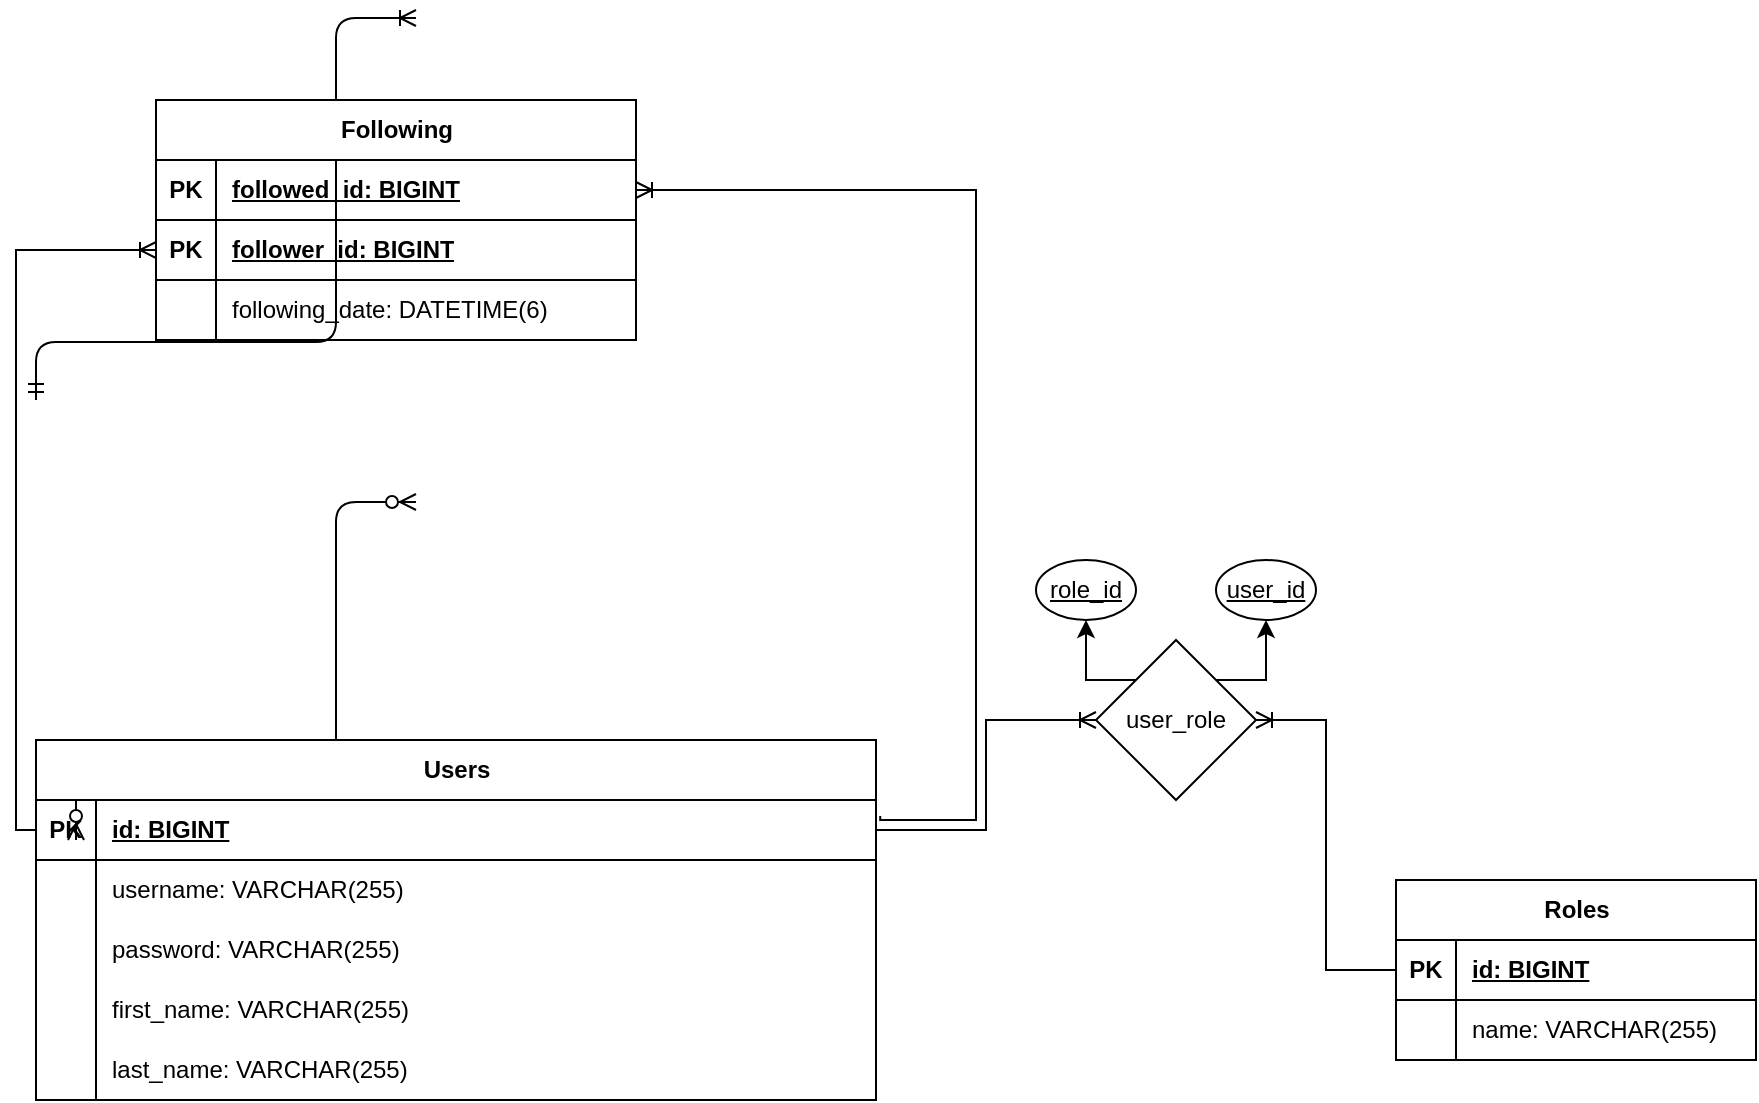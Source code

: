 <mxfile version="21.6.8" type="device">
  <diagram name="Page-1" id="e56a1550-8fbb-45ad-956c-1786394a9013">
    <mxGraphModel dx="1034" dy="604" grid="1" gridSize="10" guides="1" tooltips="1" connect="1" arrows="1" fold="1" page="1" pageScale="1" pageWidth="1100" pageHeight="850" background="none" math="0" shadow="0">
      <root>
        <mxCell id="0" />
        <mxCell id="1" parent="0" />
        <mxCell id="2e49270ec7c68f3f-55" value="" style="edgeStyle=orthogonalEdgeStyle;html=1;endArrow=ERoneToMany;startArrow=ERmandOne;labelBackgroundColor=none;fontFamily=Verdana;fontSize=14;entryX=0;entryY=0.5;exitX=0;exitY=0.5;" parent="1" source="2e49270ec7c68f3f-20" edge="1">
          <mxGeometry width="100" height="100" relative="1" as="geometry">
            <mxPoint x="100" y="430" as="sourcePoint" />
            <mxPoint x="290" y="239" as="targetPoint" />
            <Array as="points">
              <mxPoint x="250" y="401" />
              <mxPoint x="250" y="239" />
            </Array>
          </mxGeometry>
        </mxCell>
        <mxCell id="2e49270ec7c68f3f-56" value="" style="edgeStyle=orthogonalEdgeStyle;html=1;endArrow=ERzeroToMany;endFill=1;startArrow=ERzeroToMany;labelBackgroundColor=none;fontFamily=Verdana;fontSize=14;entryX=0;entryY=0.5;exitX=0;exitY=0.5;" parent="1" source="2e49270ec7c68f3f-49" edge="1">
          <mxGeometry width="100" height="100" relative="1" as="geometry">
            <mxPoint x="120" y="650" as="sourcePoint" />
            <mxPoint x="290" y="481" as="targetPoint" />
            <Array as="points">
              <mxPoint x="250" y="621" />
              <mxPoint x="250" y="481" />
            </Array>
          </mxGeometry>
        </mxCell>
        <mxCell id="4zGWbmKvkxqkh-5KBnVK-1" value="Users" style="shape=table;startSize=30;container=1;collapsible=1;childLayout=tableLayout;fixedRows=1;rowLines=0;fontStyle=1;align=center;resizeLast=1;html=1;" vertex="1" parent="1">
          <mxGeometry x="100" y="600" width="420" height="180" as="geometry" />
        </mxCell>
        <mxCell id="4zGWbmKvkxqkh-5KBnVK-2" value="" style="shape=tableRow;horizontal=0;startSize=0;swimlaneHead=0;swimlaneBody=0;fillColor=none;collapsible=0;dropTarget=0;points=[[0,0.5],[1,0.5]];portConstraint=eastwest;top=0;left=0;right=0;bottom=1;" vertex="1" parent="4zGWbmKvkxqkh-5KBnVK-1">
          <mxGeometry y="30" width="420" height="30" as="geometry" />
        </mxCell>
        <mxCell id="4zGWbmKvkxqkh-5KBnVK-3" value="PK" style="shape=partialRectangle;connectable=0;fillColor=none;top=0;left=0;bottom=0;right=0;fontStyle=1;overflow=hidden;whiteSpace=wrap;html=1;" vertex="1" parent="4zGWbmKvkxqkh-5KBnVK-2">
          <mxGeometry width="30" height="30" as="geometry">
            <mxRectangle width="30" height="30" as="alternateBounds" />
          </mxGeometry>
        </mxCell>
        <mxCell id="4zGWbmKvkxqkh-5KBnVK-4" value="id: BIGINT" style="shape=partialRectangle;connectable=0;fillColor=none;top=0;left=0;bottom=0;right=0;align=left;spacingLeft=6;fontStyle=5;overflow=hidden;whiteSpace=wrap;html=1;" vertex="1" parent="4zGWbmKvkxqkh-5KBnVK-2">
          <mxGeometry x="30" width="390" height="30" as="geometry">
            <mxRectangle width="390" height="30" as="alternateBounds" />
          </mxGeometry>
        </mxCell>
        <mxCell id="4zGWbmKvkxqkh-5KBnVK-5" value="" style="shape=tableRow;horizontal=0;startSize=0;swimlaneHead=0;swimlaneBody=0;fillColor=none;collapsible=0;dropTarget=0;points=[[0,0.5],[1,0.5]];portConstraint=eastwest;top=0;left=0;right=0;bottom=0;" vertex="1" parent="4zGWbmKvkxqkh-5KBnVK-1">
          <mxGeometry y="60" width="420" height="30" as="geometry" />
        </mxCell>
        <mxCell id="4zGWbmKvkxqkh-5KBnVK-6" value="" style="shape=partialRectangle;connectable=0;fillColor=none;top=0;left=0;bottom=0;right=0;editable=1;overflow=hidden;whiteSpace=wrap;html=1;" vertex="1" parent="4zGWbmKvkxqkh-5KBnVK-5">
          <mxGeometry width="30" height="30" as="geometry">
            <mxRectangle width="30" height="30" as="alternateBounds" />
          </mxGeometry>
        </mxCell>
        <mxCell id="4zGWbmKvkxqkh-5KBnVK-7" value="username: VARCHAR(255)" style="shape=partialRectangle;connectable=0;fillColor=none;top=0;left=0;bottom=0;right=0;align=left;spacingLeft=6;overflow=hidden;whiteSpace=wrap;html=1;" vertex="1" parent="4zGWbmKvkxqkh-5KBnVK-5">
          <mxGeometry x="30" width="390" height="30" as="geometry">
            <mxRectangle width="390" height="30" as="alternateBounds" />
          </mxGeometry>
        </mxCell>
        <mxCell id="4zGWbmKvkxqkh-5KBnVK-8" value="" style="shape=tableRow;horizontal=0;startSize=0;swimlaneHead=0;swimlaneBody=0;fillColor=none;collapsible=0;dropTarget=0;points=[[0,0.5],[1,0.5]];portConstraint=eastwest;top=0;left=0;right=0;bottom=0;" vertex="1" parent="4zGWbmKvkxqkh-5KBnVK-1">
          <mxGeometry y="90" width="420" height="30" as="geometry" />
        </mxCell>
        <mxCell id="4zGWbmKvkxqkh-5KBnVK-9" value="" style="shape=partialRectangle;connectable=0;fillColor=none;top=0;left=0;bottom=0;right=0;editable=1;overflow=hidden;whiteSpace=wrap;html=1;" vertex="1" parent="4zGWbmKvkxqkh-5KBnVK-8">
          <mxGeometry width="30" height="30" as="geometry">
            <mxRectangle width="30" height="30" as="alternateBounds" />
          </mxGeometry>
        </mxCell>
        <mxCell id="4zGWbmKvkxqkh-5KBnVK-10" value="password: VARCHAR(255)" style="shape=partialRectangle;connectable=0;fillColor=none;top=0;left=0;bottom=0;right=0;align=left;spacingLeft=6;overflow=hidden;whiteSpace=wrap;html=1;" vertex="1" parent="4zGWbmKvkxqkh-5KBnVK-8">
          <mxGeometry x="30" width="390" height="30" as="geometry">
            <mxRectangle width="390" height="30" as="alternateBounds" />
          </mxGeometry>
        </mxCell>
        <mxCell id="4zGWbmKvkxqkh-5KBnVK-11" value="" style="shape=tableRow;horizontal=0;startSize=0;swimlaneHead=0;swimlaneBody=0;fillColor=none;collapsible=0;dropTarget=0;points=[[0,0.5],[1,0.5]];portConstraint=eastwest;top=0;left=0;right=0;bottom=0;" vertex="1" parent="4zGWbmKvkxqkh-5KBnVK-1">
          <mxGeometry y="120" width="420" height="30" as="geometry" />
        </mxCell>
        <mxCell id="4zGWbmKvkxqkh-5KBnVK-12" value="" style="shape=partialRectangle;connectable=0;fillColor=none;top=0;left=0;bottom=0;right=0;editable=1;overflow=hidden;whiteSpace=wrap;html=1;" vertex="1" parent="4zGWbmKvkxqkh-5KBnVK-11">
          <mxGeometry width="30" height="30" as="geometry">
            <mxRectangle width="30" height="30" as="alternateBounds" />
          </mxGeometry>
        </mxCell>
        <mxCell id="4zGWbmKvkxqkh-5KBnVK-13" value="first_name: VARCHAR(255)" style="shape=partialRectangle;connectable=0;fillColor=none;top=0;left=0;bottom=0;right=0;align=left;spacingLeft=6;overflow=hidden;whiteSpace=wrap;html=1;" vertex="1" parent="4zGWbmKvkxqkh-5KBnVK-11">
          <mxGeometry x="30" width="390" height="30" as="geometry">
            <mxRectangle width="390" height="30" as="alternateBounds" />
          </mxGeometry>
        </mxCell>
        <mxCell id="4zGWbmKvkxqkh-5KBnVK-14" value="" style="shape=tableRow;horizontal=0;startSize=0;swimlaneHead=0;swimlaneBody=0;fillColor=none;collapsible=0;dropTarget=0;points=[[0,0.5],[1,0.5]];portConstraint=eastwest;top=0;left=0;right=0;bottom=0;" vertex="1" parent="4zGWbmKvkxqkh-5KBnVK-1">
          <mxGeometry y="150" width="420" height="30" as="geometry" />
        </mxCell>
        <mxCell id="4zGWbmKvkxqkh-5KBnVK-15" value="" style="shape=partialRectangle;connectable=0;fillColor=none;top=0;left=0;bottom=0;right=0;editable=1;overflow=hidden;whiteSpace=wrap;html=1;" vertex="1" parent="4zGWbmKvkxqkh-5KBnVK-14">
          <mxGeometry width="30" height="30" as="geometry">
            <mxRectangle width="30" height="30" as="alternateBounds" />
          </mxGeometry>
        </mxCell>
        <mxCell id="4zGWbmKvkxqkh-5KBnVK-16" value="last_name: VARCHAR(255)" style="shape=partialRectangle;connectable=0;fillColor=none;top=0;left=0;bottom=0;right=0;align=left;spacingLeft=6;overflow=hidden;whiteSpace=wrap;html=1;" vertex="1" parent="4zGWbmKvkxqkh-5KBnVK-14">
          <mxGeometry x="30" width="390" height="30" as="geometry">
            <mxRectangle width="390" height="30" as="alternateBounds" />
          </mxGeometry>
        </mxCell>
        <mxCell id="4zGWbmKvkxqkh-5KBnVK-17" value="Roles" style="shape=table;startSize=30;container=1;collapsible=1;childLayout=tableLayout;fixedRows=1;rowLines=0;fontStyle=1;align=center;resizeLast=1;html=1;" vertex="1" parent="1">
          <mxGeometry x="780" y="670" width="180" height="90" as="geometry" />
        </mxCell>
        <mxCell id="4zGWbmKvkxqkh-5KBnVK-18" value="" style="shape=tableRow;horizontal=0;startSize=0;swimlaneHead=0;swimlaneBody=0;fillColor=none;collapsible=0;dropTarget=0;points=[[0,0.5],[1,0.5]];portConstraint=eastwest;top=0;left=0;right=0;bottom=1;" vertex="1" parent="4zGWbmKvkxqkh-5KBnVK-17">
          <mxGeometry y="30" width="180" height="30" as="geometry" />
        </mxCell>
        <mxCell id="4zGWbmKvkxqkh-5KBnVK-19" value="PK" style="shape=partialRectangle;connectable=0;fillColor=none;top=0;left=0;bottom=0;right=0;fontStyle=1;overflow=hidden;whiteSpace=wrap;html=1;" vertex="1" parent="4zGWbmKvkxqkh-5KBnVK-18">
          <mxGeometry width="30" height="30" as="geometry">
            <mxRectangle width="30" height="30" as="alternateBounds" />
          </mxGeometry>
        </mxCell>
        <mxCell id="4zGWbmKvkxqkh-5KBnVK-20" value="id: BIGINT" style="shape=partialRectangle;connectable=0;fillColor=none;top=0;left=0;bottom=0;right=0;align=left;spacingLeft=6;fontStyle=5;overflow=hidden;whiteSpace=wrap;html=1;" vertex="1" parent="4zGWbmKvkxqkh-5KBnVK-18">
          <mxGeometry x="30" width="150" height="30" as="geometry">
            <mxRectangle width="150" height="30" as="alternateBounds" />
          </mxGeometry>
        </mxCell>
        <mxCell id="4zGWbmKvkxqkh-5KBnVK-21" value="" style="shape=tableRow;horizontal=0;startSize=0;swimlaneHead=0;swimlaneBody=0;fillColor=none;collapsible=0;dropTarget=0;points=[[0,0.5],[1,0.5]];portConstraint=eastwest;top=0;left=0;right=0;bottom=0;" vertex="1" parent="4zGWbmKvkxqkh-5KBnVK-17">
          <mxGeometry y="60" width="180" height="30" as="geometry" />
        </mxCell>
        <mxCell id="4zGWbmKvkxqkh-5KBnVK-22" value="" style="shape=partialRectangle;connectable=0;fillColor=none;top=0;left=0;bottom=0;right=0;editable=1;overflow=hidden;whiteSpace=wrap;html=1;" vertex="1" parent="4zGWbmKvkxqkh-5KBnVK-21">
          <mxGeometry width="30" height="30" as="geometry">
            <mxRectangle width="30" height="30" as="alternateBounds" />
          </mxGeometry>
        </mxCell>
        <mxCell id="4zGWbmKvkxqkh-5KBnVK-23" value="name: VARCHAR(255)" style="shape=partialRectangle;connectable=0;fillColor=none;top=0;left=0;bottom=0;right=0;align=left;spacingLeft=6;overflow=hidden;whiteSpace=wrap;html=1;" vertex="1" parent="4zGWbmKvkxqkh-5KBnVK-21">
          <mxGeometry x="30" width="150" height="30" as="geometry">
            <mxRectangle width="150" height="30" as="alternateBounds" />
          </mxGeometry>
        </mxCell>
        <mxCell id="4zGWbmKvkxqkh-5KBnVK-39" style="edgeStyle=orthogonalEdgeStyle;rounded=0;orthogonalLoop=1;jettySize=auto;html=1;exitX=0;exitY=0;exitDx=0;exitDy=0;entryX=0.5;entryY=1;entryDx=0;entryDy=0;" edge="1" parent="1" source="4zGWbmKvkxqkh-5KBnVK-31" target="4zGWbmKvkxqkh-5KBnVK-34">
          <mxGeometry relative="1" as="geometry" />
        </mxCell>
        <mxCell id="4zGWbmKvkxqkh-5KBnVK-40" style="edgeStyle=orthogonalEdgeStyle;rounded=0;orthogonalLoop=1;jettySize=auto;html=1;exitX=1;exitY=0;exitDx=0;exitDy=0;entryX=0.5;entryY=1;entryDx=0;entryDy=0;" edge="1" parent="1" source="4zGWbmKvkxqkh-5KBnVK-31" target="4zGWbmKvkxqkh-5KBnVK-35">
          <mxGeometry relative="1" as="geometry" />
        </mxCell>
        <mxCell id="4zGWbmKvkxqkh-5KBnVK-31" value="user_role" style="rhombus;whiteSpace=wrap;html=1;" vertex="1" parent="1">
          <mxGeometry x="630" y="550" width="80" height="80" as="geometry" />
        </mxCell>
        <mxCell id="4zGWbmKvkxqkh-5KBnVK-34" value="&lt;u&gt;role_id&lt;/u&gt;" style="ellipse;whiteSpace=wrap;html=1;" vertex="1" parent="1">
          <mxGeometry x="600" y="510" width="50" height="30" as="geometry" />
        </mxCell>
        <mxCell id="4zGWbmKvkxqkh-5KBnVK-35" value="&lt;u&gt;user_id&lt;/u&gt;" style="ellipse;whiteSpace=wrap;html=1;" vertex="1" parent="1">
          <mxGeometry x="690" y="510" width="50" height="30" as="geometry" />
        </mxCell>
        <mxCell id="4zGWbmKvkxqkh-5KBnVK-41" value="Following" style="shape=table;startSize=30;container=1;collapsible=1;childLayout=tableLayout;fixedRows=1;rowLines=0;fontStyle=1;align=center;resizeLast=1;html=1;" vertex="1" parent="1">
          <mxGeometry x="160" y="280" width="240" height="120" as="geometry" />
        </mxCell>
        <mxCell id="4zGWbmKvkxqkh-5KBnVK-42" value="" style="shape=tableRow;horizontal=0;startSize=0;swimlaneHead=0;swimlaneBody=0;fillColor=none;collapsible=0;dropTarget=0;points=[[0,0.5],[1,0.5]];portConstraint=eastwest;top=0;left=0;right=0;bottom=1;" vertex="1" parent="4zGWbmKvkxqkh-5KBnVK-41">
          <mxGeometry y="30" width="240" height="30" as="geometry" />
        </mxCell>
        <mxCell id="4zGWbmKvkxqkh-5KBnVK-43" value="PK" style="shape=partialRectangle;connectable=0;fillColor=none;top=0;left=0;bottom=0;right=0;fontStyle=1;overflow=hidden;whiteSpace=wrap;html=1;" vertex="1" parent="4zGWbmKvkxqkh-5KBnVK-42">
          <mxGeometry width="30" height="30" as="geometry">
            <mxRectangle width="30" height="30" as="alternateBounds" />
          </mxGeometry>
        </mxCell>
        <mxCell id="4zGWbmKvkxqkh-5KBnVK-44" value="followed_id: BIGINT" style="shape=partialRectangle;connectable=0;fillColor=none;top=0;left=0;bottom=0;right=0;align=left;spacingLeft=6;fontStyle=5;overflow=hidden;whiteSpace=wrap;html=1;" vertex="1" parent="4zGWbmKvkxqkh-5KBnVK-42">
          <mxGeometry x="30" width="210" height="30" as="geometry">
            <mxRectangle width="210" height="30" as="alternateBounds" />
          </mxGeometry>
        </mxCell>
        <mxCell id="4zGWbmKvkxqkh-5KBnVK-54" value="" style="shape=tableRow;horizontal=0;startSize=0;swimlaneHead=0;swimlaneBody=0;fillColor=none;collapsible=0;dropTarget=0;points=[[0,0.5],[1,0.5]];portConstraint=eastwest;top=0;left=0;right=0;bottom=1;" vertex="1" parent="4zGWbmKvkxqkh-5KBnVK-41">
          <mxGeometry y="60" width="240" height="30" as="geometry" />
        </mxCell>
        <mxCell id="4zGWbmKvkxqkh-5KBnVK-55" value="PK" style="shape=partialRectangle;connectable=0;fillColor=none;top=0;left=0;bottom=0;right=0;fontStyle=1;overflow=hidden;whiteSpace=wrap;html=1;" vertex="1" parent="4zGWbmKvkxqkh-5KBnVK-54">
          <mxGeometry width="30" height="30" as="geometry">
            <mxRectangle width="30" height="30" as="alternateBounds" />
          </mxGeometry>
        </mxCell>
        <mxCell id="4zGWbmKvkxqkh-5KBnVK-56" value="follower_id: BIGINT" style="shape=partialRectangle;connectable=0;fillColor=none;top=0;left=0;bottom=0;right=0;align=left;spacingLeft=6;fontStyle=5;overflow=hidden;whiteSpace=wrap;html=1;" vertex="1" parent="4zGWbmKvkxqkh-5KBnVK-54">
          <mxGeometry x="30" width="210" height="30" as="geometry">
            <mxRectangle width="210" height="30" as="alternateBounds" />
          </mxGeometry>
        </mxCell>
        <mxCell id="4zGWbmKvkxqkh-5KBnVK-45" value="" style="shape=tableRow;horizontal=0;startSize=0;swimlaneHead=0;swimlaneBody=0;fillColor=none;collapsible=0;dropTarget=0;points=[[0,0.5],[1,0.5]];portConstraint=eastwest;top=0;left=0;right=0;bottom=0;" vertex="1" parent="4zGWbmKvkxqkh-5KBnVK-41">
          <mxGeometry y="90" width="240" height="30" as="geometry" />
        </mxCell>
        <mxCell id="4zGWbmKvkxqkh-5KBnVK-46" value="" style="shape=partialRectangle;connectable=0;fillColor=none;top=0;left=0;bottom=0;right=0;editable=1;overflow=hidden;whiteSpace=wrap;html=1;" vertex="1" parent="4zGWbmKvkxqkh-5KBnVK-45">
          <mxGeometry width="30" height="30" as="geometry">
            <mxRectangle width="30" height="30" as="alternateBounds" />
          </mxGeometry>
        </mxCell>
        <mxCell id="4zGWbmKvkxqkh-5KBnVK-47" value="following_date: DATETIME(6)" style="shape=partialRectangle;connectable=0;fillColor=none;top=0;left=0;bottom=0;right=0;align=left;spacingLeft=6;overflow=hidden;whiteSpace=wrap;html=1;" vertex="1" parent="4zGWbmKvkxqkh-5KBnVK-45">
          <mxGeometry x="30" width="210" height="30" as="geometry">
            <mxRectangle width="210" height="30" as="alternateBounds" />
          </mxGeometry>
        </mxCell>
        <mxCell id="4zGWbmKvkxqkh-5KBnVK-58" value="" style="edgeStyle=orthogonalEdgeStyle;fontSize=12;html=1;endArrow=ERoneToMany;rounded=0;entryX=1;entryY=0.5;entryDx=0;entryDy=0;exitX=1.005;exitY=0.267;exitDx=0;exitDy=0;exitPerimeter=0;" edge="1" parent="1" source="4zGWbmKvkxqkh-5KBnVK-2" target="4zGWbmKvkxqkh-5KBnVK-42">
          <mxGeometry width="100" height="100" relative="1" as="geometry">
            <mxPoint x="540" y="640" as="sourcePoint" />
            <mxPoint x="380" y="335" as="targetPoint" />
            <Array as="points">
              <mxPoint x="522" y="640" />
              <mxPoint x="570" y="640" />
              <mxPoint x="570" y="325" />
            </Array>
          </mxGeometry>
        </mxCell>
        <mxCell id="4zGWbmKvkxqkh-5KBnVK-59" value="" style="edgeStyle=orthogonalEdgeStyle;fontSize=12;html=1;endArrow=ERoneToMany;rounded=0;entryX=0;entryY=0.5;entryDx=0;entryDy=0;exitX=0;exitY=0.5;exitDx=0;exitDy=0;" edge="1" parent="1" source="4zGWbmKvkxqkh-5KBnVK-2" target="4zGWbmKvkxqkh-5KBnVK-54">
          <mxGeometry width="100" height="100" relative="1" as="geometry">
            <mxPoint x="50" y="630" as="sourcePoint" />
            <mxPoint x="110" y="340" as="targetPoint" />
          </mxGeometry>
        </mxCell>
        <mxCell id="4zGWbmKvkxqkh-5KBnVK-60" value="" style="edgeStyle=orthogonalEdgeStyle;fontSize=12;html=1;endArrow=ERoneToMany;rounded=0;exitX=1;exitY=0.5;exitDx=0;exitDy=0;entryX=0;entryY=0.5;entryDx=0;entryDy=0;" edge="1" parent="1" source="4zGWbmKvkxqkh-5KBnVK-2" target="4zGWbmKvkxqkh-5KBnVK-31">
          <mxGeometry width="100" height="100" relative="1" as="geometry">
            <mxPoint x="470" y="580" as="sourcePoint" />
            <mxPoint x="570" y="480" as="targetPoint" />
          </mxGeometry>
        </mxCell>
        <mxCell id="4zGWbmKvkxqkh-5KBnVK-61" value="" style="edgeStyle=orthogonalEdgeStyle;fontSize=12;html=1;endArrow=ERoneToMany;rounded=0;entryX=1;entryY=0.5;entryDx=0;entryDy=0;exitX=0;exitY=0.5;exitDx=0;exitDy=0;" edge="1" parent="1" source="4zGWbmKvkxqkh-5KBnVK-18" target="4zGWbmKvkxqkh-5KBnVK-31">
          <mxGeometry width="100" height="100" relative="1" as="geometry">
            <mxPoint x="760" y="700" as="sourcePoint" />
            <mxPoint x="860" y="600" as="targetPoint" />
          </mxGeometry>
        </mxCell>
      </root>
    </mxGraphModel>
  </diagram>
</mxfile>
